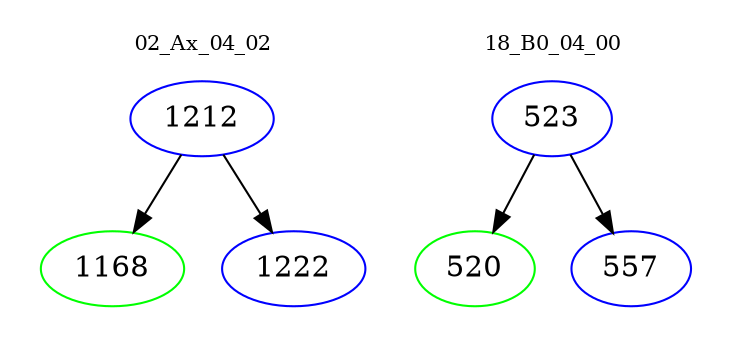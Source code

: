digraph{
subgraph cluster_0 {
color = white
label = "02_Ax_04_02";
fontsize=10;
T0_1212 [label="1212", color="blue"]
T0_1212 -> T0_1168 [color="black"]
T0_1168 [label="1168", color="green"]
T0_1212 -> T0_1222 [color="black"]
T0_1222 [label="1222", color="blue"]
}
subgraph cluster_1 {
color = white
label = "18_B0_04_00";
fontsize=10;
T1_523 [label="523", color="blue"]
T1_523 -> T1_520 [color="black"]
T1_520 [label="520", color="green"]
T1_523 -> T1_557 [color="black"]
T1_557 [label="557", color="blue"]
}
}
